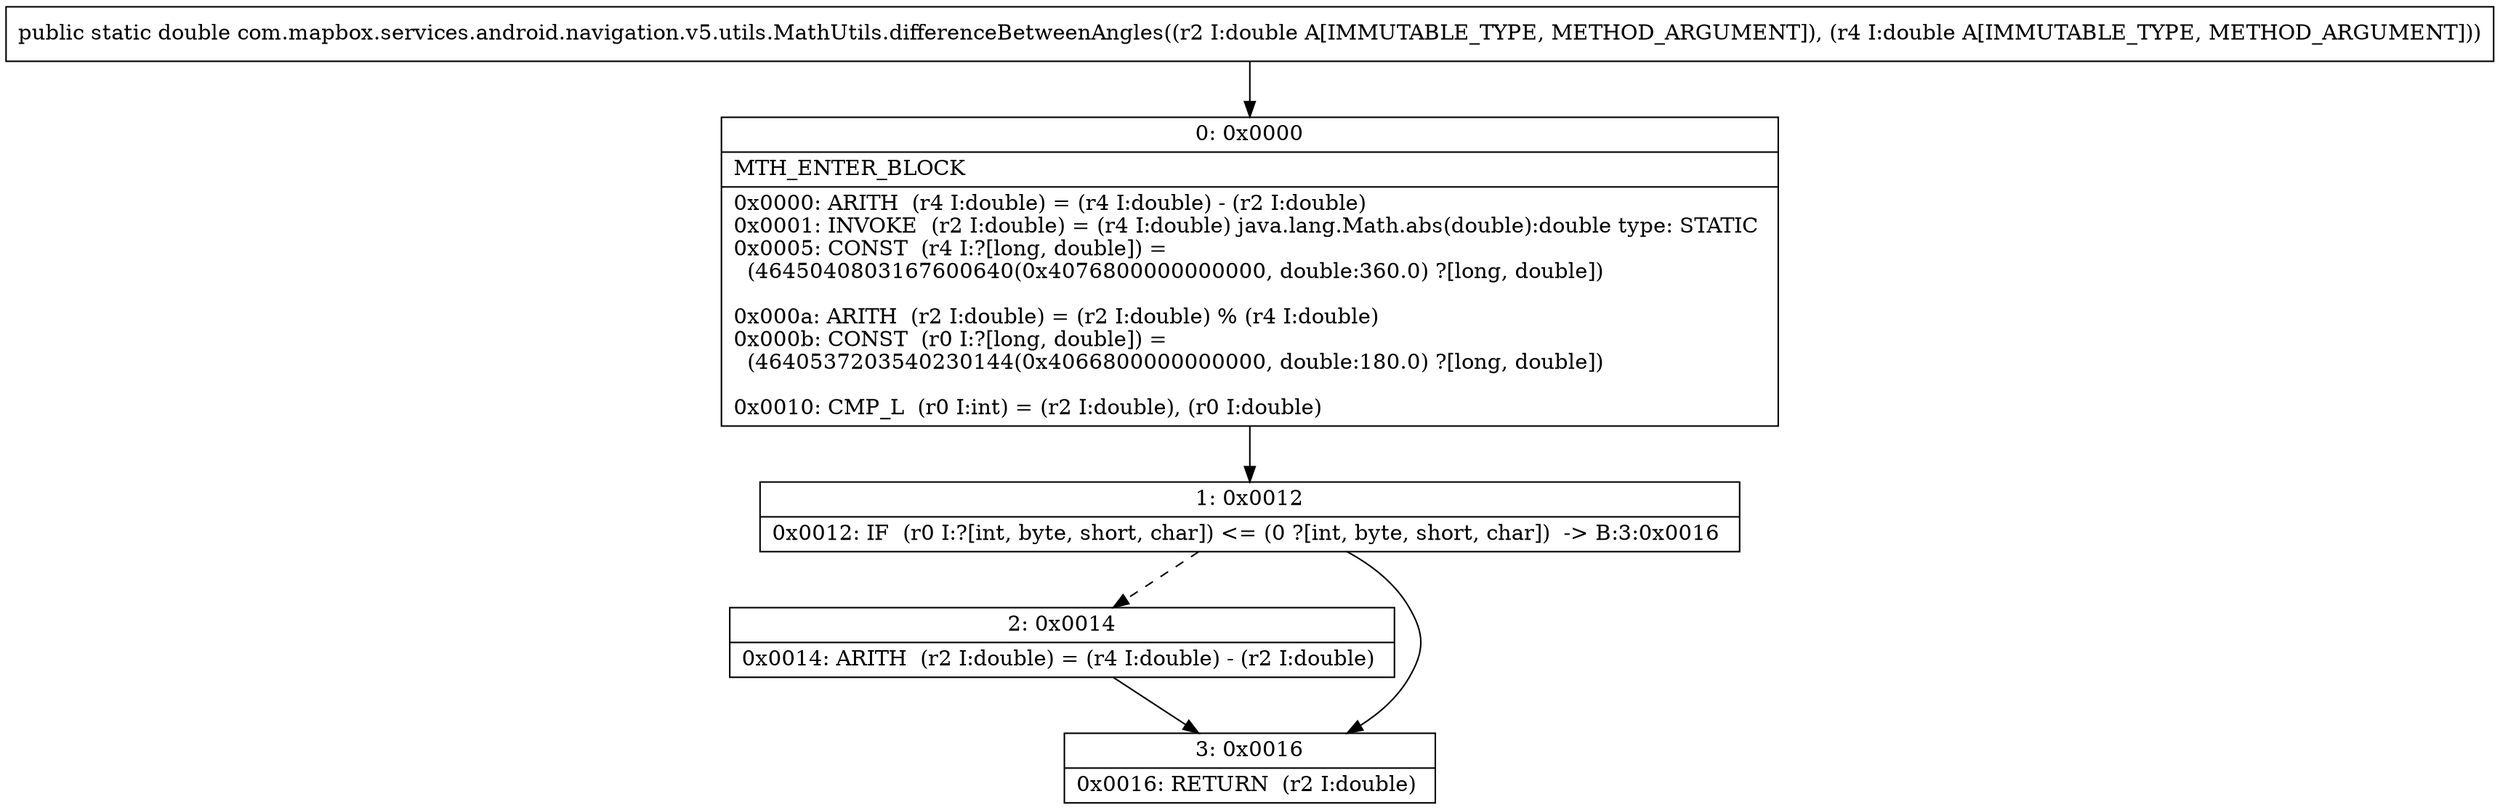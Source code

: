 digraph "CFG forcom.mapbox.services.android.navigation.v5.utils.MathUtils.differenceBetweenAngles(DD)D" {
Node_0 [shape=record,label="{0\:\ 0x0000|MTH_ENTER_BLOCK\l|0x0000: ARITH  (r4 I:double) = (r4 I:double) \- (r2 I:double) \l0x0001: INVOKE  (r2 I:double) = (r4 I:double) java.lang.Math.abs(double):double type: STATIC \l0x0005: CONST  (r4 I:?[long, double]) = \l  (4645040803167600640(0x4076800000000000, double:360.0) ?[long, double])\l \l0x000a: ARITH  (r2 I:double) = (r2 I:double) % (r4 I:double) \l0x000b: CONST  (r0 I:?[long, double]) = \l  (4640537203540230144(0x4066800000000000, double:180.0) ?[long, double])\l \l0x0010: CMP_L  (r0 I:int) = (r2 I:double), (r0 I:double) \l}"];
Node_1 [shape=record,label="{1\:\ 0x0012|0x0012: IF  (r0 I:?[int, byte, short, char]) \<= (0 ?[int, byte, short, char])  \-\> B:3:0x0016 \l}"];
Node_2 [shape=record,label="{2\:\ 0x0014|0x0014: ARITH  (r2 I:double) = (r4 I:double) \- (r2 I:double) \l}"];
Node_3 [shape=record,label="{3\:\ 0x0016|0x0016: RETURN  (r2 I:double) \l}"];
MethodNode[shape=record,label="{public static double com.mapbox.services.android.navigation.v5.utils.MathUtils.differenceBetweenAngles((r2 I:double A[IMMUTABLE_TYPE, METHOD_ARGUMENT]), (r4 I:double A[IMMUTABLE_TYPE, METHOD_ARGUMENT])) }"];
MethodNode -> Node_0;
Node_0 -> Node_1;
Node_1 -> Node_2[style=dashed];
Node_1 -> Node_3;
Node_2 -> Node_3;
}

